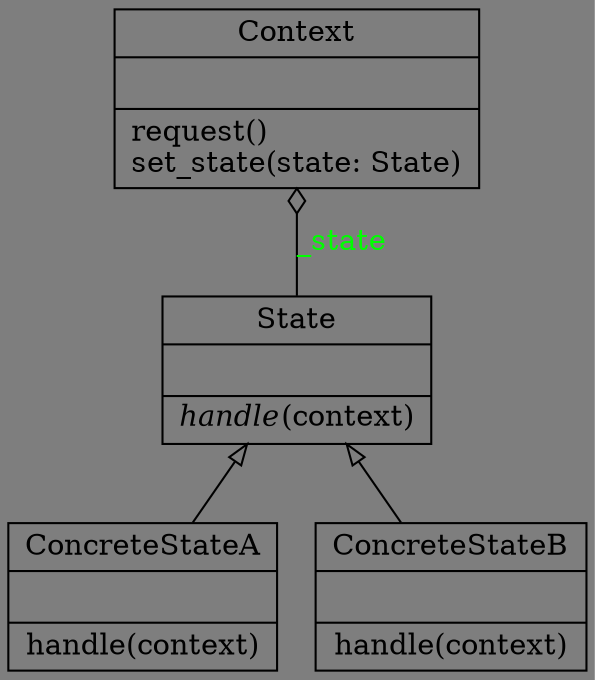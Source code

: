 digraph "classes_11._状态模式.py" {
rankdir=BT
bgcolor="#7e7e7e"
charset="utf-8"
"11._状态模式.ConcreteStateA" [color="black", fontcolor="black", label=<{ConcreteStateA|<br ALIGN="LEFT"/>|handle(context)<br ALIGN="LEFT"/>}>, shape="record", style="solid"];
"11._状态模式.ConcreteStateB" [color="black", fontcolor="black", label=<{ConcreteStateB|<br ALIGN="LEFT"/>|handle(context)<br ALIGN="LEFT"/>}>, shape="record", style="solid"];
"11._状态模式.Context" [color="black", fontcolor="black", label=<{Context|<br ALIGN="LEFT"/>|request()<br ALIGN="LEFT"/>set_state(state: State)<br ALIGN="LEFT"/>}>, shape="record", style="solid"];
"11._状态模式.State" [color="black", fontcolor="black", label=<{State|<br ALIGN="LEFT"/>|<I>handle</I>(context)<br ALIGN="LEFT"/>}>, shape="record", style="solid"];
"11._状态模式.ConcreteStateA" -> "11._状态模式.State" [arrowhead="empty", arrowtail="none"];
"11._状态模式.ConcreteStateB" -> "11._状态模式.State" [arrowhead="empty", arrowtail="none"];
"11._状态模式.State" -> "11._状态模式.Context" [arrowhead="odiamond", arrowtail="none", fontcolor="green", label="_state", style="solid"];
}
